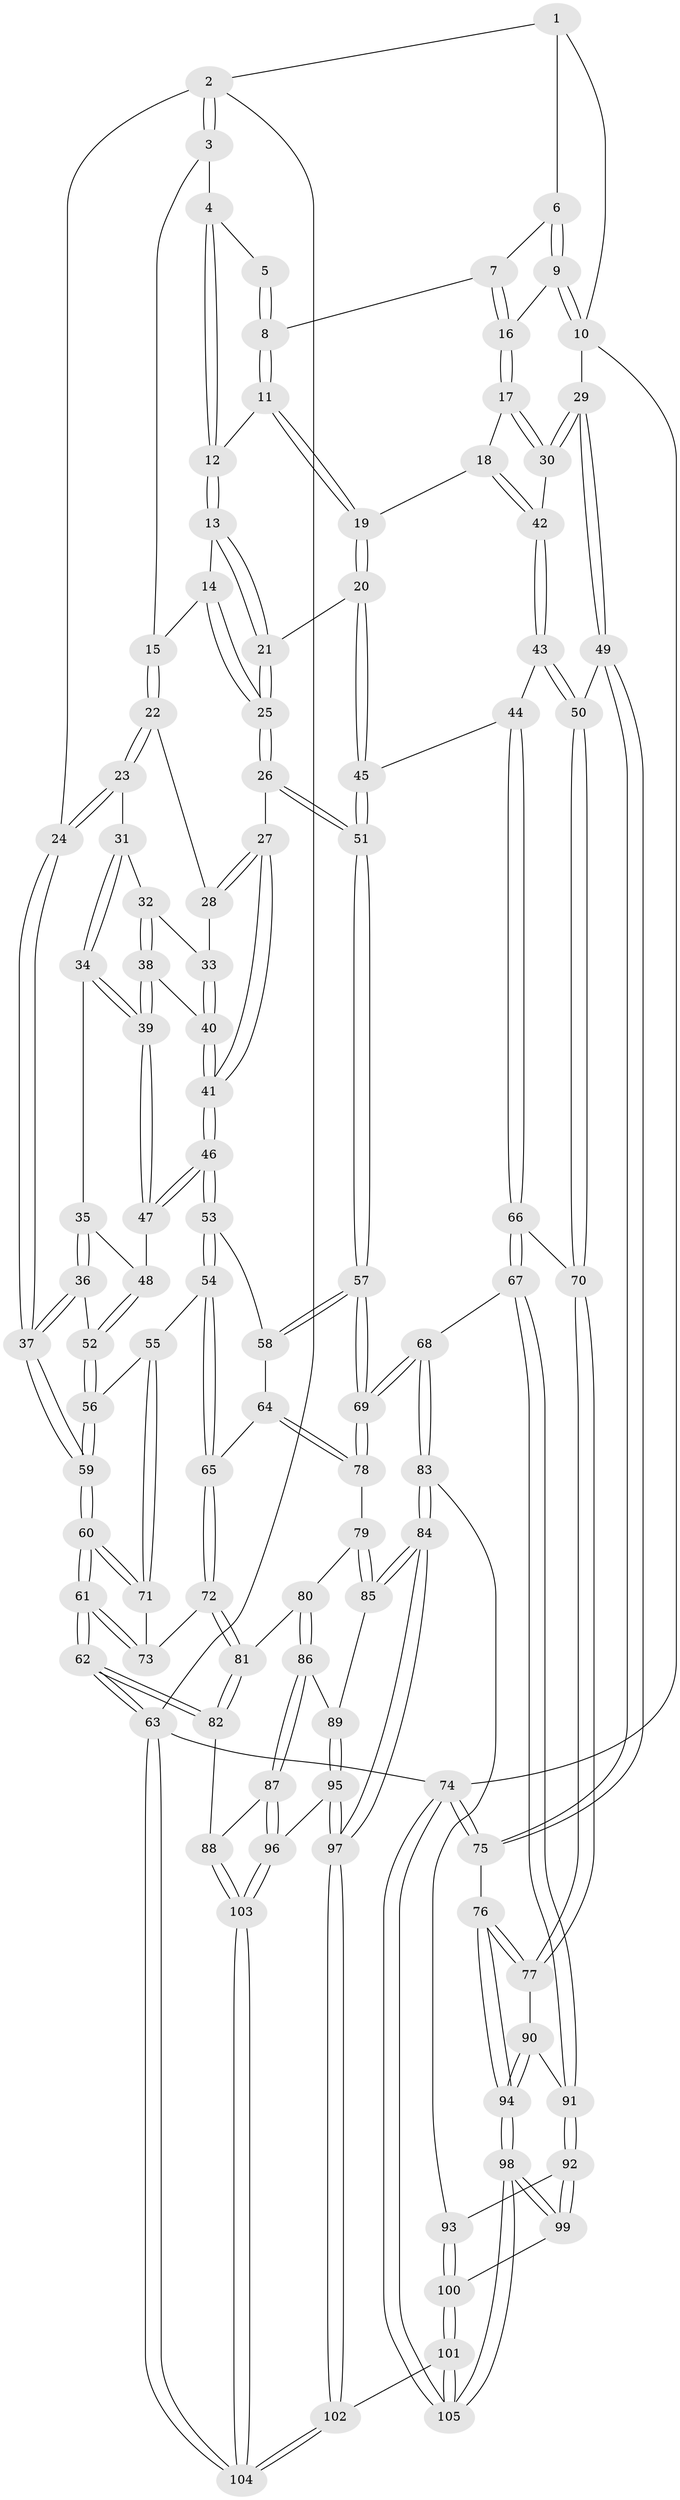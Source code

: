 // Generated by graph-tools (version 1.1) at 2025/03/03/09/25 03:03:25]
// undirected, 105 vertices, 259 edges
graph export_dot {
graph [start="1"]
  node [color=gray90,style=filled];
  1 [pos="+0.8709334293951049+0"];
  2 [pos="+0+0"];
  3 [pos="+0.29018097077163607+0"];
  4 [pos="+0.4227188172481798+0"];
  5 [pos="+0.7423606949077989+0"];
  6 [pos="+0.8805755027100508+0.021330703615979905"];
  7 [pos="+0.7462047457708687+0.060631893122233924"];
  8 [pos="+0.7360163781638418+0.04995708430945114"];
  9 [pos="+0.9148874031734868+0.08894644767340881"];
  10 [pos="+1+0.1990605894894122"];
  11 [pos="+0.6227066219949156+0.09401081887883714"];
  12 [pos="+0.5386281462157242+0.052325397760783814"];
  13 [pos="+0.4905356019269407+0.17090792407033523"];
  14 [pos="+0.3608231946728122+0.1143029657266112"];
  15 [pos="+0.2939220880188248+0.03778365041580682"];
  16 [pos="+0.7841789841755248+0.12553108667219698"];
  17 [pos="+0.7828545615428639+0.14371276560090065"];
  18 [pos="+0.7334284872980561+0.20133711110317776"];
  19 [pos="+0.6397145849251178+0.20674098241218722"];
  20 [pos="+0.5884309961526899+0.2730199944206154"];
  21 [pos="+0.4972896270550021+0.23994985986259815"];
  22 [pos="+0.26738847880154837+0.10418597020593003"];
  23 [pos="+0.08066401907461042+0.16299963015902474"];
  24 [pos="+0+0"];
  25 [pos="+0.405623147385837+0.2879890481803775"];
  26 [pos="+0.37803613880459835+0.31620490734682993"];
  27 [pos="+0.3609708718475371+0.3159545943262327"];
  28 [pos="+0.2610854571884869+0.1415770639404435"];
  29 [pos="+1+0.2809021458650178"];
  30 [pos="+0.8821702703109472+0.23891172721237564"];
  31 [pos="+0.0861944789925641+0.1723454524293675"];
  32 [pos="+0.12656783818364484+0.19389805268345775"];
  33 [pos="+0.2186006722440258+0.19573064307764046"];
  34 [pos="+0.07933012140908581+0.2648063100272637"];
  35 [pos="+0.05355203615162181+0.28559856040162634"];
  36 [pos="+0+0.30550202079804584"];
  37 [pos="+0+0.25720874055224385"];
  38 [pos="+0.1549582180115007+0.2664208135704755"];
  39 [pos="+0.1460905737208223+0.2876181985159502"];
  40 [pos="+0.21428748912320197+0.22507552095668965"];
  41 [pos="+0.2737694055035671+0.3508908575193978"];
  42 [pos="+0.7682661905275392+0.3000839914454483"];
  43 [pos="+0.7320107609379989+0.40373830588727294"];
  44 [pos="+0.6670641638267772+0.39865099566843554"];
  45 [pos="+0.6352947966820418+0.3886845358532431"];
  46 [pos="+0.2623025963317881+0.36110055431100846"];
  47 [pos="+0.1571314198941899+0.3173876812035032"];
  48 [pos="+0.10463948916482338+0.3592518014889001"];
  49 [pos="+1+0.3744888081938686"];
  50 [pos="+0.7832368946021625+0.4410155871947817"];
  51 [pos="+0.47829705311852655+0.48981249008292826"];
  52 [pos="+0.08276905749090639+0.41101012071732623"];
  53 [pos="+0.24603586187061224+0.4109405423737981"];
  54 [pos="+0.12215167134919797+0.4615921559427372"];
  55 [pos="+0.09703349573776232+0.45661734686745215"];
  56 [pos="+0.09079454891999914+0.44924660095972246"];
  57 [pos="+0.45164487772731704+0.5710588044610511"];
  58 [pos="+0.24748209561191212+0.4140772131162144"];
  59 [pos="+0+0.46293433991993865"];
  60 [pos="+0+0.49237744991046195"];
  61 [pos="+0+0.7329595498719608"];
  62 [pos="+0+0.7715199613323355"];
  63 [pos="+0+1"];
  64 [pos="+0.2510392199947308+0.5826303505369438"];
  65 [pos="+0.17732543998426956+0.5547286013770146"];
  66 [pos="+0.6350266251438363+0.6449267667483044"];
  67 [pos="+0.5135572149574134+0.663070164970893"];
  68 [pos="+0.48243095509488393+0.6591081687683055"];
  69 [pos="+0.4473649513362919+0.6188513729672968"];
  70 [pos="+0.7875817129270497+0.6631184457832067"];
  71 [pos="+0.06282661530536034+0.525586636879137"];
  72 [pos="+0.0907922656806586+0.6186830576976429"];
  73 [pos="+0.06163588309669895+0.537705592013776"];
  74 [pos="+1+1"];
  75 [pos="+1+0.7064751525532009"];
  76 [pos="+0.8885331909985926+0.6955893791747065"];
  77 [pos="+0.7978709443193109+0.6737455556584646"];
  78 [pos="+0.2998892819612623+0.6400046725641004"];
  79 [pos="+0.27328762579171095+0.6679620478600299"];
  80 [pos="+0.21040670417907362+0.7102574381297466"];
  81 [pos="+0.08652923076161252+0.6394421764349261"];
  82 [pos="+0+0.7656293992243617"];
  83 [pos="+0.4616893308690212+0.777468470140215"];
  84 [pos="+0.3427356054852631+0.8535643305783513"];
  85 [pos="+0.3191148755676441+0.8189430380476467"];
  86 [pos="+0.18741478244587093+0.766725419789181"];
  87 [pos="+0.030895772852006245+0.8015519386074326"];
  88 [pos="+0+0.7969583580692758"];
  89 [pos="+0.1900986103239435+0.7741592390278861"];
  90 [pos="+0.7585273210866201+0.7528179404036223"];
  91 [pos="+0.6555353046584584+0.836563329835877"];
  92 [pos="+0.6486864654791785+0.8661517660936151"];
  93 [pos="+0.4742508692848244+0.8068331770662198"];
  94 [pos="+0.7973036099994355+1"];
  95 [pos="+0.21004049912406644+0.8712265745509508"];
  96 [pos="+0.1598367904365179+0.9154472572385843"];
  97 [pos="+0.31179220225899873+0.9086983561962813"];
  98 [pos="+0.7911015148950564+1"];
  99 [pos="+0.6517909118395459+0.9263676631508337"];
  100 [pos="+0.4891095979212178+0.8817127773869119"];
  101 [pos="+0.3999340851237971+1"];
  102 [pos="+0.39104330897262174+1"];
  103 [pos="+0.12717344732319316+0.9904136176901898"];
  104 [pos="+0.09653020237293201+1"];
  105 [pos="+0.8033934888190987+1"];
  1 -- 2;
  1 -- 6;
  1 -- 10;
  2 -- 3;
  2 -- 3;
  2 -- 24;
  2 -- 63;
  3 -- 4;
  3 -- 15;
  4 -- 5;
  4 -- 12;
  4 -- 12;
  5 -- 8;
  5 -- 8;
  6 -- 7;
  6 -- 9;
  6 -- 9;
  7 -- 8;
  7 -- 16;
  7 -- 16;
  8 -- 11;
  8 -- 11;
  9 -- 10;
  9 -- 10;
  9 -- 16;
  10 -- 29;
  10 -- 74;
  11 -- 12;
  11 -- 19;
  11 -- 19;
  12 -- 13;
  12 -- 13;
  13 -- 14;
  13 -- 21;
  13 -- 21;
  14 -- 15;
  14 -- 25;
  14 -- 25;
  15 -- 22;
  15 -- 22;
  16 -- 17;
  16 -- 17;
  17 -- 18;
  17 -- 30;
  17 -- 30;
  18 -- 19;
  18 -- 42;
  18 -- 42;
  19 -- 20;
  19 -- 20;
  20 -- 21;
  20 -- 45;
  20 -- 45;
  21 -- 25;
  21 -- 25;
  22 -- 23;
  22 -- 23;
  22 -- 28;
  23 -- 24;
  23 -- 24;
  23 -- 31;
  24 -- 37;
  24 -- 37;
  25 -- 26;
  25 -- 26;
  26 -- 27;
  26 -- 51;
  26 -- 51;
  27 -- 28;
  27 -- 28;
  27 -- 41;
  27 -- 41;
  28 -- 33;
  29 -- 30;
  29 -- 30;
  29 -- 49;
  29 -- 49;
  30 -- 42;
  31 -- 32;
  31 -- 34;
  31 -- 34;
  32 -- 33;
  32 -- 38;
  32 -- 38;
  33 -- 40;
  33 -- 40;
  34 -- 35;
  34 -- 39;
  34 -- 39;
  35 -- 36;
  35 -- 36;
  35 -- 48;
  36 -- 37;
  36 -- 37;
  36 -- 52;
  37 -- 59;
  37 -- 59;
  38 -- 39;
  38 -- 39;
  38 -- 40;
  39 -- 47;
  39 -- 47;
  40 -- 41;
  40 -- 41;
  41 -- 46;
  41 -- 46;
  42 -- 43;
  42 -- 43;
  43 -- 44;
  43 -- 50;
  43 -- 50;
  44 -- 45;
  44 -- 66;
  44 -- 66;
  45 -- 51;
  45 -- 51;
  46 -- 47;
  46 -- 47;
  46 -- 53;
  46 -- 53;
  47 -- 48;
  48 -- 52;
  48 -- 52;
  49 -- 50;
  49 -- 75;
  49 -- 75;
  50 -- 70;
  50 -- 70;
  51 -- 57;
  51 -- 57;
  52 -- 56;
  52 -- 56;
  53 -- 54;
  53 -- 54;
  53 -- 58;
  54 -- 55;
  54 -- 65;
  54 -- 65;
  55 -- 56;
  55 -- 71;
  55 -- 71;
  56 -- 59;
  56 -- 59;
  57 -- 58;
  57 -- 58;
  57 -- 69;
  57 -- 69;
  58 -- 64;
  59 -- 60;
  59 -- 60;
  60 -- 61;
  60 -- 61;
  60 -- 71;
  60 -- 71;
  61 -- 62;
  61 -- 62;
  61 -- 73;
  61 -- 73;
  62 -- 63;
  62 -- 63;
  62 -- 82;
  62 -- 82;
  63 -- 104;
  63 -- 104;
  63 -- 74;
  64 -- 65;
  64 -- 78;
  64 -- 78;
  65 -- 72;
  65 -- 72;
  66 -- 67;
  66 -- 67;
  66 -- 70;
  67 -- 68;
  67 -- 91;
  67 -- 91;
  68 -- 69;
  68 -- 69;
  68 -- 83;
  68 -- 83;
  69 -- 78;
  69 -- 78;
  70 -- 77;
  70 -- 77;
  71 -- 73;
  72 -- 73;
  72 -- 81;
  72 -- 81;
  74 -- 75;
  74 -- 75;
  74 -- 105;
  74 -- 105;
  75 -- 76;
  76 -- 77;
  76 -- 77;
  76 -- 94;
  76 -- 94;
  77 -- 90;
  78 -- 79;
  79 -- 80;
  79 -- 85;
  79 -- 85;
  80 -- 81;
  80 -- 86;
  80 -- 86;
  81 -- 82;
  81 -- 82;
  82 -- 88;
  83 -- 84;
  83 -- 84;
  83 -- 93;
  84 -- 85;
  84 -- 85;
  84 -- 97;
  84 -- 97;
  85 -- 89;
  86 -- 87;
  86 -- 87;
  86 -- 89;
  87 -- 88;
  87 -- 96;
  87 -- 96;
  88 -- 103;
  88 -- 103;
  89 -- 95;
  89 -- 95;
  90 -- 91;
  90 -- 94;
  90 -- 94;
  91 -- 92;
  91 -- 92;
  92 -- 93;
  92 -- 99;
  92 -- 99;
  93 -- 100;
  93 -- 100;
  94 -- 98;
  94 -- 98;
  95 -- 96;
  95 -- 97;
  95 -- 97;
  96 -- 103;
  96 -- 103;
  97 -- 102;
  97 -- 102;
  98 -- 99;
  98 -- 99;
  98 -- 105;
  98 -- 105;
  99 -- 100;
  100 -- 101;
  100 -- 101;
  101 -- 102;
  101 -- 105;
  101 -- 105;
  102 -- 104;
  102 -- 104;
  103 -- 104;
  103 -- 104;
}
